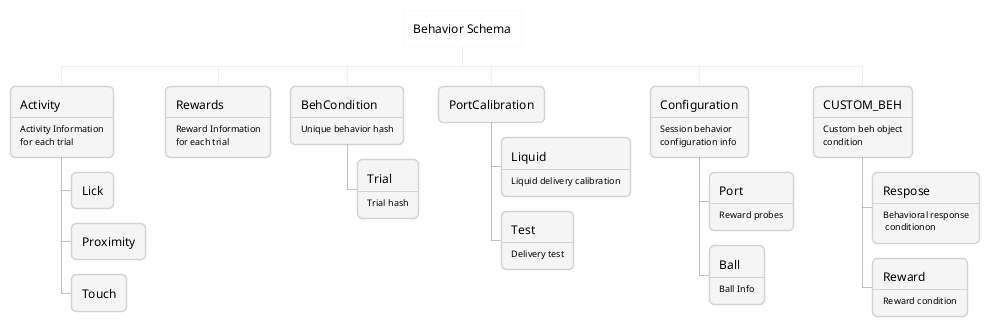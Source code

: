 @startwbs
<style>
node {
    LineColor lightgray
    BackgroundColor whitesmoke
    RoundCorner 10
    MaximumWidth 120
}
arrow {
  // Targetting only connector between Mexico-Chihuahua and USA-Texas
  LineColor gray
  LineThickness .5
}
:depth(0) {
  BackgroundColor White
  RoundCorner 0
  Shadowing 0
  LineThickness 0
 }
</style>
* Behavior Schema
** Activity\n----\n<size:9>Activity Information</size> \n<size:9>for each trial</size>
*** Lick
*** Proximity
*** Touch
** Rewards\n----\n<size:9>Reward Information</size> \n<size:9>for each trial</size>
** BehCondition\n----\n<size:9>Unique behavior hash</size>
*** Trial\n----\n<size:9>Trial hash</size>
** PortCalibration
*** Liquid\n----\n<size:9>Liquid delivery calibration</size>
*** Test\n----\n<size:9>Delivery test</size>
** Configuration\n----\n<size:9>Session behavior configuration info</size>
*** Port\n----\n<size:9>Reward probes</size>
*** Ball\n----\n<size:9>Ball Info</size>
** CUSTOM_BEH\n----\n<size:9>Custom beh object </size> \n<size:9>condition</size>
*** Respose\n----\n<size:9>Behavioral response\n<size:9> conditionon</size>
*** Reward\n----\n<size:9>Reward condition</size>
@endwbs